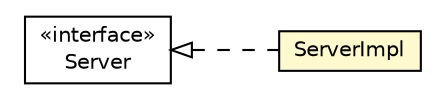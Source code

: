 #!/usr/local/bin/dot
#
# Class diagram 
# Generated by UMLGraph version R5_6-24-gf6e263 (http://www.umlgraph.org/)
#

digraph G {
	edge [fontname="Helvetica",fontsize=10,labelfontname="Helvetica",labelfontsize=10];
	node [fontname="Helvetica",fontsize=10,shape=plaintext];
	nodesep=0.25;
	ranksep=0.5;
	rankdir=LR;
	// org.turbogwt.core.http.client.ServerImpl
	c4996 [label=<<table title="org.turbogwt.core.http.client.ServerImpl" border="0" cellborder="1" cellspacing="0" cellpadding="2" port="p" bgcolor="lemonChiffon" href="./ServerImpl.html">
		<tr><td><table border="0" cellspacing="0" cellpadding="1">
<tr><td align="center" balign="center"> ServerImpl </td></tr>
		</table></td></tr>
		</table>>, URL="./ServerImpl.html", fontname="Helvetica", fontcolor="black", fontsize=10.0];
	// org.turbogwt.core.http.client.Server
	c5025 [label=<<table title="org.turbogwt.core.http.client.Server" border="0" cellborder="1" cellspacing="0" cellpadding="2" port="p" href="./Server.html">
		<tr><td><table border="0" cellspacing="0" cellpadding="1">
<tr><td align="center" balign="center"> &#171;interface&#187; </td></tr>
<tr><td align="center" balign="center"> Server </td></tr>
		</table></td></tr>
		</table>>, URL="./Server.html", fontname="Helvetica", fontcolor="black", fontsize=10.0];
	//org.turbogwt.core.http.client.ServerImpl implements org.turbogwt.core.http.client.Server
	c5025:p -> c4996:p [dir=back,arrowtail=empty,style=dashed];
}

